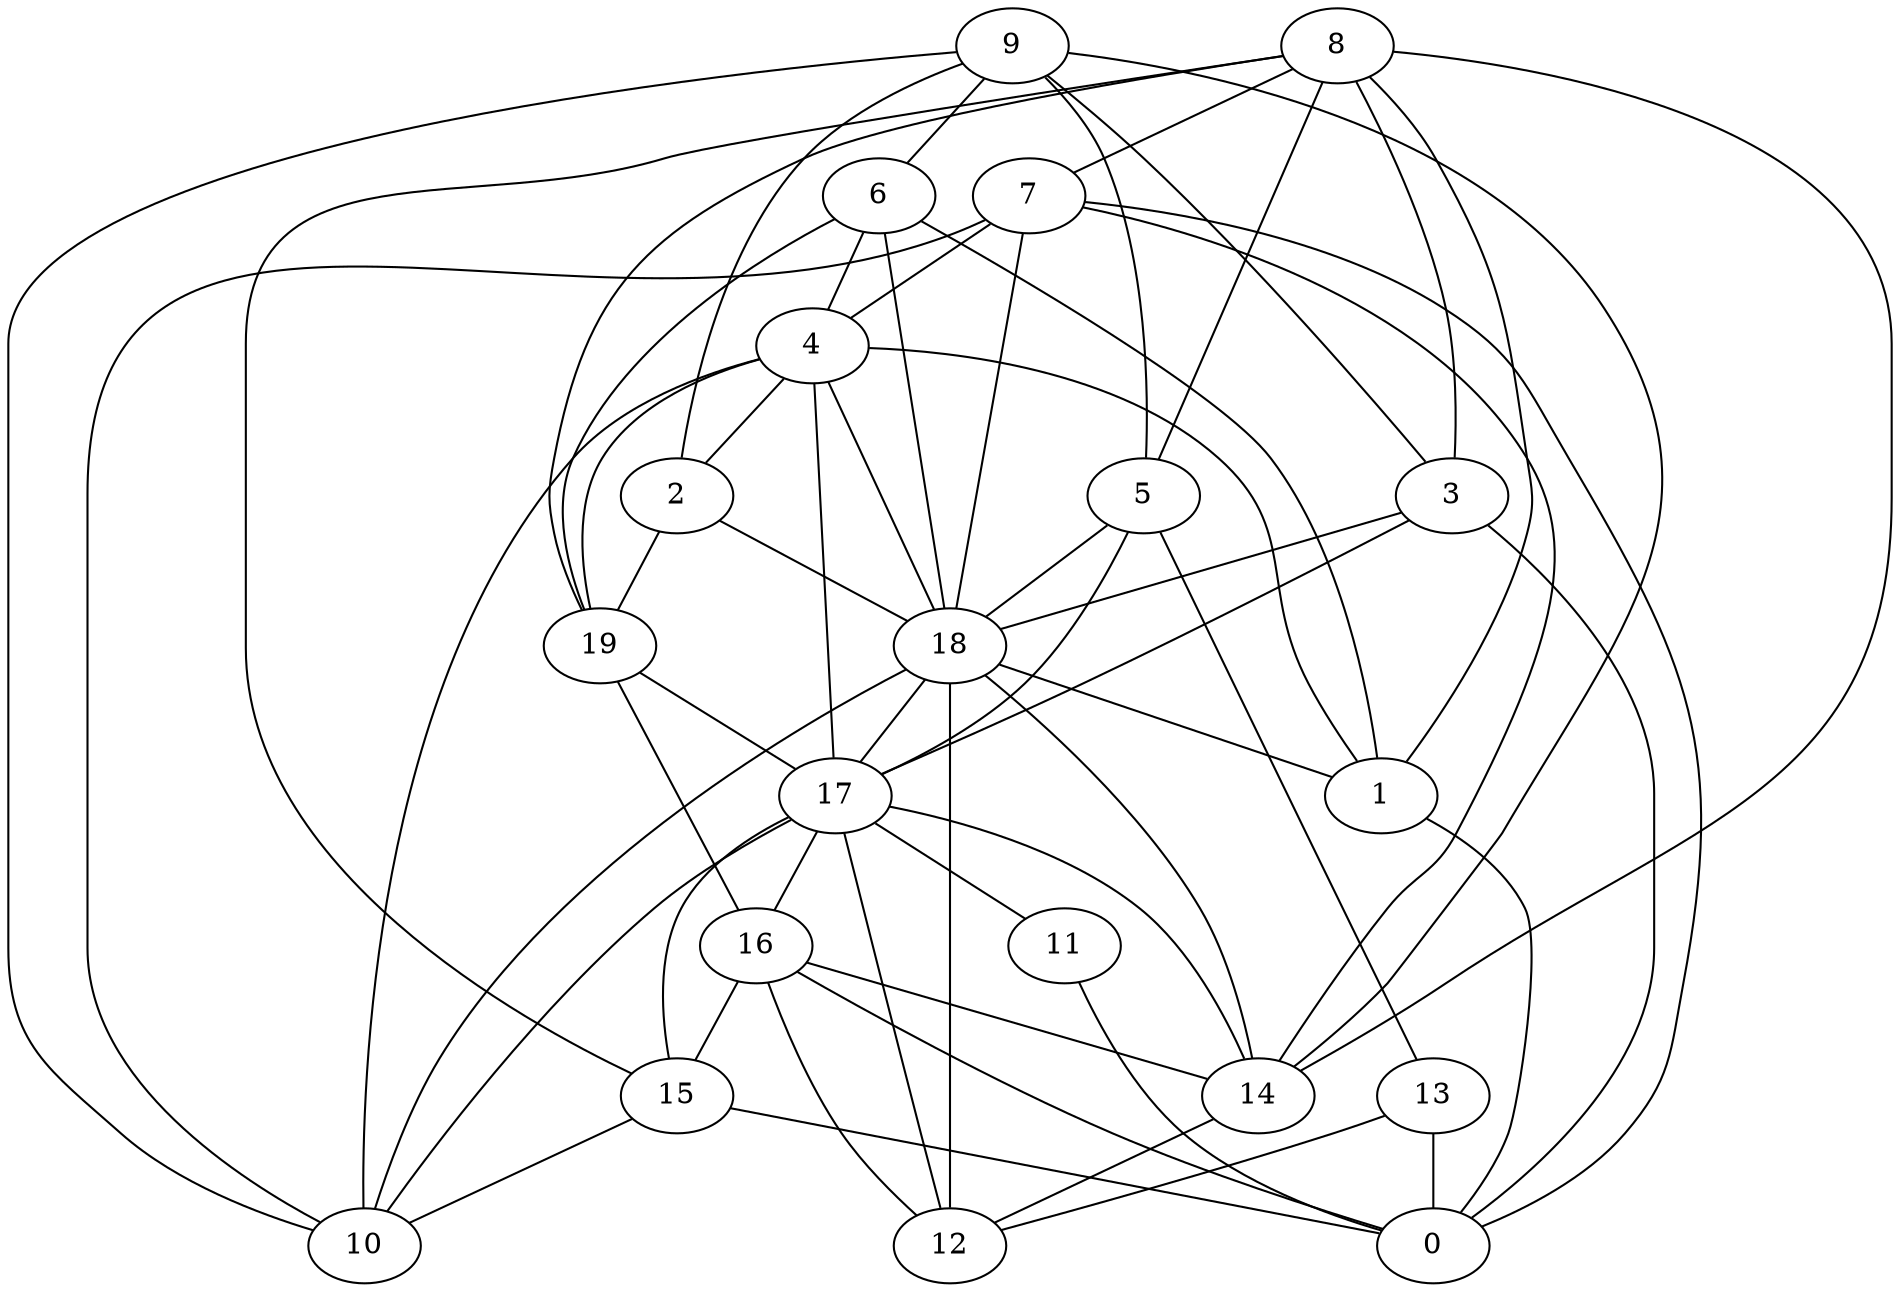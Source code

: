 digraph GG_graph {

subgraph G_graph {
edge [color = black]
"4" -> "1" [dir = none]
"4" -> "17" [dir = none]
"4" -> "2" [dir = none]
"2" -> "19" [dir = none]
"2" -> "18" [dir = none]
"18" -> "14" [dir = none]
"18" -> "12" [dir = none]
"18" -> "1" [dir = none]
"11" -> "0" [dir = none]
"16" -> "15" [dir = none]
"16" -> "0" [dir = none]
"3" -> "0" [dir = none]
"14" -> "12" [dir = none]
"5" -> "13" [dir = none]
"5" -> "18" [dir = none]
"5" -> "17" [dir = none]
"8" -> "7" [dir = none]
"8" -> "15" [dir = none]
"8" -> "3" [dir = none]
"8" -> "1" [dir = none]
"8" -> "5" [dir = none]
"8" -> "19" [dir = none]
"6" -> "1" [dir = none]
"6" -> "4" [dir = none]
"9" -> "10" [dir = none]
"9" -> "6" [dir = none]
"9" -> "2" [dir = none]
"9" -> "3" [dir = none]
"1" -> "0" [dir = none]
"15" -> "0" [dir = none]
"13" -> "0" [dir = none]
"17" -> "11" [dir = none]
"17" -> "16" [dir = none]
"17" -> "10" [dir = none]
"17" -> "14" [dir = none]
"7" -> "4" [dir = none]
"7" -> "18" [dir = none]
"7" -> "10" [dir = none]
"9" -> "14" [dir = none]
"16" -> "12" [dir = none]
"18" -> "10" [dir = none]
"16" -> "14" [dir = none]
"17" -> "15" [dir = none]
"7" -> "0" [dir = none]
"6" -> "19" [dir = none]
"4" -> "18" [dir = none]
"19" -> "17" [dir = none]
"4" -> "10" [dir = none]
"6" -> "18" [dir = none]
"9" -> "5" [dir = none]
"4" -> "19" [dir = none]
"3" -> "17" [dir = none]
"13" -> "12" [dir = none]
"7" -> "14" [dir = none]
"8" -> "14" [dir = none]
"3" -> "18" [dir = none]
"15" -> "10" [dir = none]
"18" -> "17" [dir = none]
"19" -> "16" [dir = none]
"17" -> "12" [dir = none]
}

}
